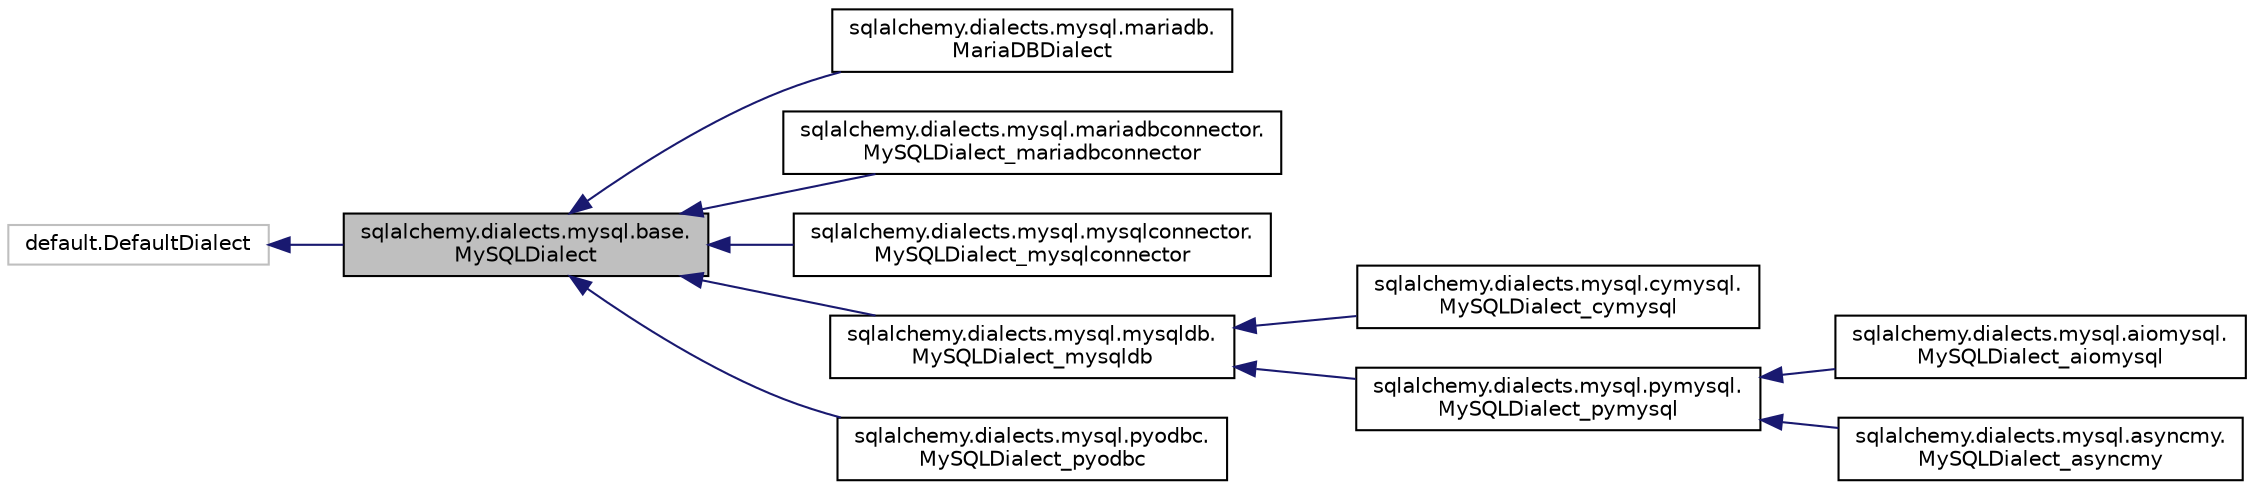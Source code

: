 digraph "sqlalchemy.dialects.mysql.base.MySQLDialect"
{
 // LATEX_PDF_SIZE
  edge [fontname="Helvetica",fontsize="10",labelfontname="Helvetica",labelfontsize="10"];
  node [fontname="Helvetica",fontsize="10",shape=record];
  rankdir="LR";
  Node1 [label="sqlalchemy.dialects.mysql.base.\lMySQLDialect",height=0.2,width=0.4,color="black", fillcolor="grey75", style="filled", fontcolor="black",tooltip=" "];
  Node2 -> Node1 [dir="back",color="midnightblue",fontsize="10",style="solid",fontname="Helvetica"];
  Node2 [label="default.DefaultDialect",height=0.2,width=0.4,color="grey75", fillcolor="white", style="filled",tooltip=" "];
  Node1 -> Node3 [dir="back",color="midnightblue",fontsize="10",style="solid",fontname="Helvetica"];
  Node3 [label="sqlalchemy.dialects.mysql.mariadb.\lMariaDBDialect",height=0.2,width=0.4,color="black", fillcolor="white", style="filled",URL="$classsqlalchemy_1_1dialects_1_1mysql_1_1mariadb_1_1MariaDBDialect.html",tooltip=" "];
  Node1 -> Node4 [dir="back",color="midnightblue",fontsize="10",style="solid",fontname="Helvetica"];
  Node4 [label="sqlalchemy.dialects.mysql.mariadbconnector.\lMySQLDialect_mariadbconnector",height=0.2,width=0.4,color="black", fillcolor="white", style="filled",URL="$classsqlalchemy_1_1dialects_1_1mysql_1_1mariadbconnector_1_1MySQLDialect__mariadbconnector.html",tooltip=" "];
  Node1 -> Node5 [dir="back",color="midnightblue",fontsize="10",style="solid",fontname="Helvetica"];
  Node5 [label="sqlalchemy.dialects.mysql.mysqlconnector.\lMySQLDialect_mysqlconnector",height=0.2,width=0.4,color="black", fillcolor="white", style="filled",URL="$classsqlalchemy_1_1dialects_1_1mysql_1_1mysqlconnector_1_1MySQLDialect__mysqlconnector.html",tooltip=" "];
  Node1 -> Node6 [dir="back",color="midnightblue",fontsize="10",style="solid",fontname="Helvetica"];
  Node6 [label="sqlalchemy.dialects.mysql.mysqldb.\lMySQLDialect_mysqldb",height=0.2,width=0.4,color="black", fillcolor="white", style="filled",URL="$classsqlalchemy_1_1dialects_1_1mysql_1_1mysqldb_1_1MySQLDialect__mysqldb.html",tooltip=" "];
  Node6 -> Node7 [dir="back",color="midnightblue",fontsize="10",style="solid",fontname="Helvetica"];
  Node7 [label="sqlalchemy.dialects.mysql.cymysql.\lMySQLDialect_cymysql",height=0.2,width=0.4,color="black", fillcolor="white", style="filled",URL="$classsqlalchemy_1_1dialects_1_1mysql_1_1cymysql_1_1MySQLDialect__cymysql.html",tooltip=" "];
  Node6 -> Node8 [dir="back",color="midnightblue",fontsize="10",style="solid",fontname="Helvetica"];
  Node8 [label="sqlalchemy.dialects.mysql.pymysql.\lMySQLDialect_pymysql",height=0.2,width=0.4,color="black", fillcolor="white", style="filled",URL="$classsqlalchemy_1_1dialects_1_1mysql_1_1pymysql_1_1MySQLDialect__pymysql.html",tooltip=" "];
  Node8 -> Node9 [dir="back",color="midnightblue",fontsize="10",style="solid",fontname="Helvetica"];
  Node9 [label="sqlalchemy.dialects.mysql.aiomysql.\lMySQLDialect_aiomysql",height=0.2,width=0.4,color="black", fillcolor="white", style="filled",URL="$classsqlalchemy_1_1dialects_1_1mysql_1_1aiomysql_1_1MySQLDialect__aiomysql.html",tooltip=" "];
  Node8 -> Node10 [dir="back",color="midnightblue",fontsize="10",style="solid",fontname="Helvetica"];
  Node10 [label="sqlalchemy.dialects.mysql.asyncmy.\lMySQLDialect_asyncmy",height=0.2,width=0.4,color="black", fillcolor="white", style="filled",URL="$classsqlalchemy_1_1dialects_1_1mysql_1_1asyncmy_1_1MySQLDialect__asyncmy.html",tooltip=" "];
  Node1 -> Node11 [dir="back",color="midnightblue",fontsize="10",style="solid",fontname="Helvetica"];
  Node11 [label="sqlalchemy.dialects.mysql.pyodbc.\lMySQLDialect_pyodbc",height=0.2,width=0.4,color="black", fillcolor="white", style="filled",URL="$classsqlalchemy_1_1dialects_1_1mysql_1_1pyodbc_1_1MySQLDialect__pyodbc.html",tooltip=" "];
}

